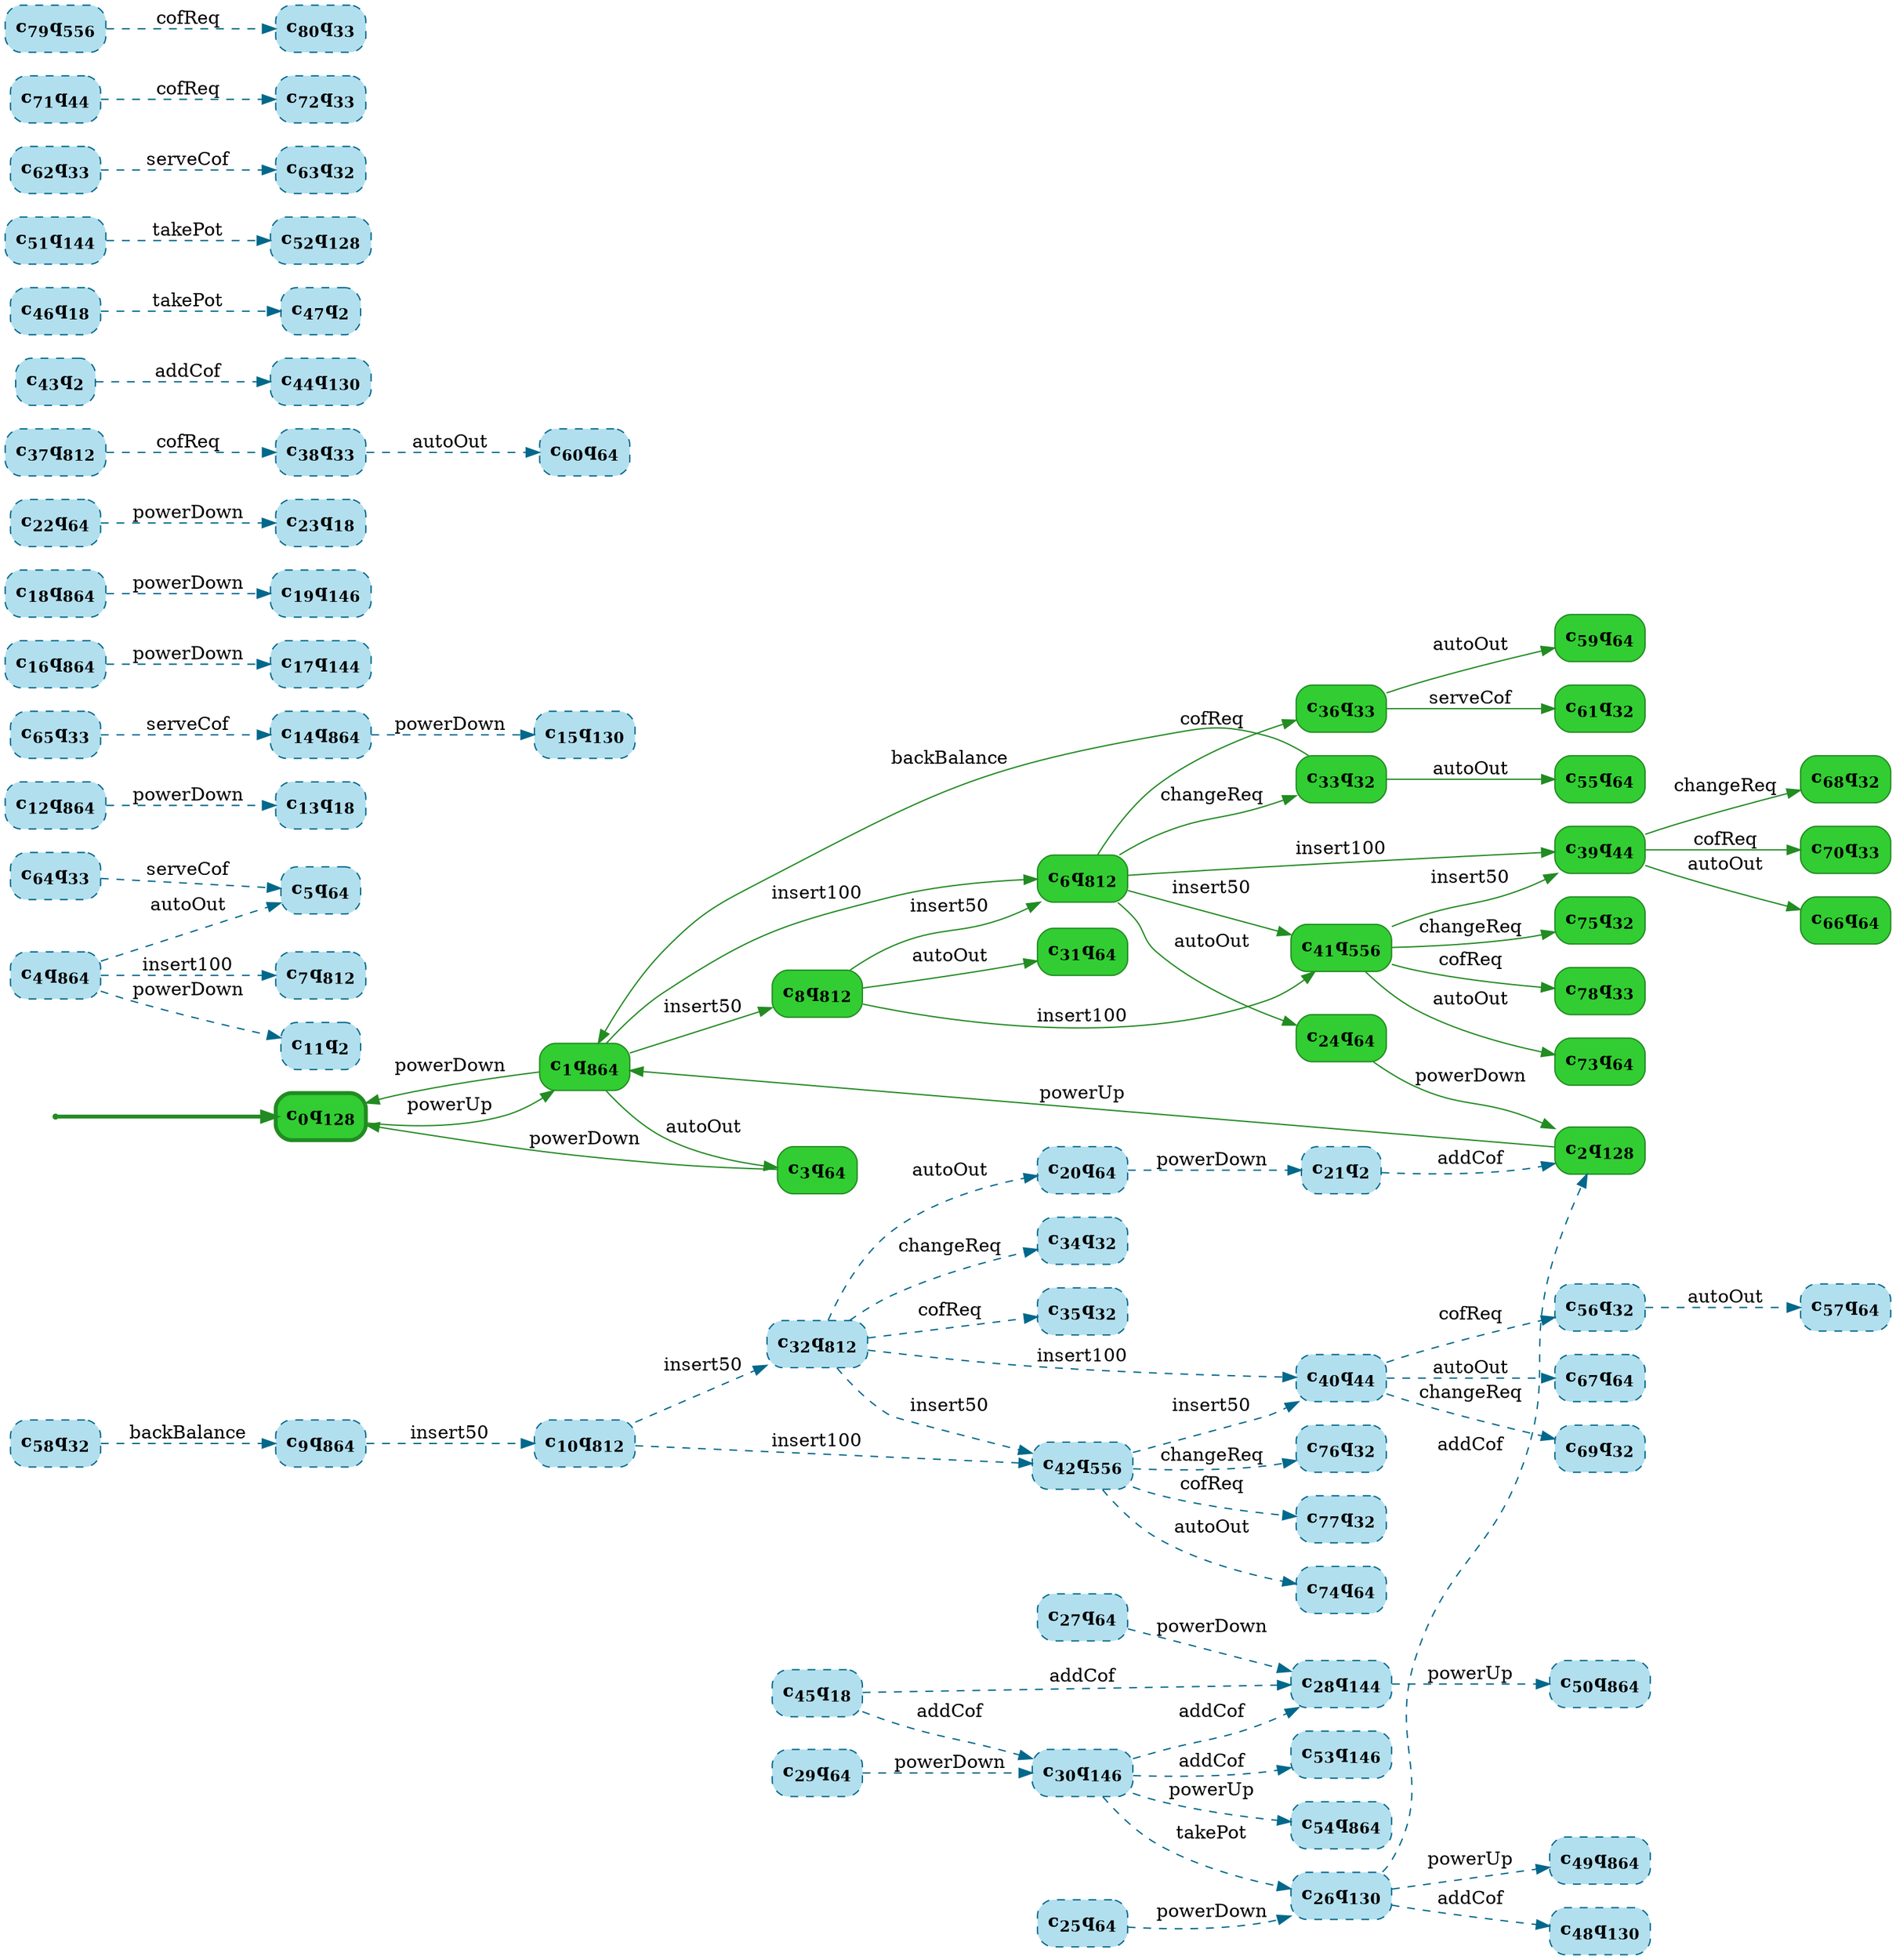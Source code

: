 digraph g {

	rankdir="LR"

	__invisible__[shape="point", color="forestgreen"]
	c0q128[label=<<b>c<sub>0</sub>q<sub>128</sub></b>>, shape="box", style="rounded, filled", fillcolor="limegreen", color="forestgreen", penwidth=3] // Initial
	c1q864[label=<<b>c<sub>1</sub>q<sub>864</sub></b>>, shape="box", style="rounded, filled", fillcolor="limegreen", color="forestgreen"]
	c3q64[label=<<b>c<sub>3</sub>q<sub>64</sub></b>>, shape="box", style="rounded, filled", fillcolor="limegreen", color="forestgreen"]
	c6q812[label=<<b>c<sub>6</sub>q<sub>812</sub></b>>, shape="box", style="rounded, filled", fillcolor="limegreen", color="forestgreen"]
	c24q64[label=<<b>c<sub>24</sub>q<sub>64</sub></b>>, shape="box", style="rounded, filled", fillcolor="limegreen", color="forestgreen"]
	c2q128[label=<<b>c<sub>2</sub>q<sub>128</sub></b>>, shape="box", style="rounded, filled", fillcolor="limegreen", color="forestgreen"]
	c33q32[label=<<b>c<sub>33</sub>q<sub>32</sub></b>>, shape="box", style="rounded, filled", fillcolor="limegreen", color="forestgreen"]
	c55q64[label=<<b>c<sub>55</sub>q<sub>64</sub></b>>, shape="box", style="rounded, filled", fillcolor="limegreen", color="forestgreen"]
	c36q33[label=<<b>c<sub>36</sub>q<sub>33</sub></b>>, shape="box", style="rounded, filled", fillcolor="limegreen", color="forestgreen"]
	c59q64[label=<<b>c<sub>59</sub>q<sub>64</sub></b>>, shape="box", style="rounded, filled", fillcolor="limegreen", color="forestgreen"]
	c61q32[label=<<b>c<sub>61</sub>q<sub>32</sub></b>>, shape="box", style="rounded, filled", fillcolor="limegreen", color="forestgreen"]
	c39q44[label=<<b>c<sub>39</sub>q<sub>44</sub></b>>, shape="box", style="rounded, filled", fillcolor="limegreen", color="forestgreen"]
	c66q64[label=<<b>c<sub>66</sub>q<sub>64</sub></b>>, shape="box", style="rounded, filled", fillcolor="limegreen", color="forestgreen"]
	c68q32[label=<<b>c<sub>68</sub>q<sub>32</sub></b>>, shape="box", style="rounded, filled", fillcolor="limegreen", color="forestgreen"]
	c70q33[label=<<b>c<sub>70</sub>q<sub>33</sub></b>>, shape="box", style="rounded, filled", fillcolor="limegreen", color="forestgreen"]
	c41q556[label=<<b>c<sub>41</sub>q<sub>556</sub></b>>, shape="box", style="rounded, filled", fillcolor="limegreen", color="forestgreen"]
	c73q64[label=<<b>c<sub>73</sub>q<sub>64</sub></b>>, shape="box", style="rounded, filled", fillcolor="limegreen", color="forestgreen"]
	c75q32[label=<<b>c<sub>75</sub>q<sub>32</sub></b>>, shape="box", style="rounded, filled", fillcolor="limegreen", color="forestgreen"]
	c78q33[label=<<b>c<sub>78</sub>q<sub>33</sub></b>>, shape="box", style="rounded, filled", fillcolor="limegreen", color="forestgreen"]
	c8q812[label=<<b>c<sub>8</sub>q<sub>812</sub></b>>, shape="box", style="rounded, filled", fillcolor="limegreen", color="forestgreen"]
	c31q64[label=<<b>c<sub>31</sub>q<sub>64</sub></b>>, shape="box", style="rounded, filled", fillcolor="limegreen", color="forestgreen"]
	c4q864[label=<<b>c<sub>4</sub>q<sub>864</sub></b>>, shape="box", style="rounded, filled, dashed", fillcolor="lightblue2", color="deepskyblue4"]
	c5q64[label=<<b>c<sub>5</sub>q<sub>64</sub></b>>, shape="box", style="rounded, filled, dashed", fillcolor="lightblue2", color="deepskyblue4"]
	c7q812[label=<<b>c<sub>7</sub>q<sub>812</sub></b>>, shape="box", style="rounded, filled, dashed", fillcolor="lightblue2", color="deepskyblue4"]
	c9q864[label=<<b>c<sub>9</sub>q<sub>864</sub></b>>, shape="box", style="rounded, filled, dashed", fillcolor="lightblue2", color="deepskyblue4"]
	c10q812[label=<<b>c<sub>10</sub>q<sub>812</sub></b>>, shape="box", style="rounded, filled, dashed", fillcolor="lightblue2", color="deepskyblue4"]
	c11q2[label=<<b>c<sub>11</sub>q<sub>2</sub></b>>, shape="box", style="rounded, filled, dashed", fillcolor="lightblue2", color="deepskyblue4"]
	c12q864[label=<<b>c<sub>12</sub>q<sub>864</sub></b>>, shape="box", style="rounded, filled, dashed", fillcolor="lightblue2", color="deepskyblue4"]
	c13q18[label=<<b>c<sub>13</sub>q<sub>18</sub></b>>, shape="box", style="rounded, filled, dashed", fillcolor="lightblue2", color="deepskyblue4"]
	c14q864[label=<<b>c<sub>14</sub>q<sub>864</sub></b>>, shape="box", style="rounded, filled, dashed", fillcolor="lightblue2", color="deepskyblue4"]
	c15q130[label=<<b>c<sub>15</sub>q<sub>130</sub></b>>, shape="box", style="rounded, filled, dashed", fillcolor="lightblue2", color="deepskyblue4"]
	c16q864[label=<<b>c<sub>16</sub>q<sub>864</sub></b>>, shape="box", style="rounded, filled, dashed", fillcolor="lightblue2", color="deepskyblue4"]
	c17q144[label=<<b>c<sub>17</sub>q<sub>144</sub></b>>, shape="box", style="rounded, filled, dashed", fillcolor="lightblue2", color="deepskyblue4"]
	c18q864[label=<<b>c<sub>18</sub>q<sub>864</sub></b>>, shape="box", style="rounded, filled, dashed", fillcolor="lightblue2", color="deepskyblue4"]
	c19q146[label=<<b>c<sub>19</sub>q<sub>146</sub></b>>, shape="box", style="rounded, filled, dashed", fillcolor="lightblue2", color="deepskyblue4"]
	c20q64[label=<<b>c<sub>20</sub>q<sub>64</sub></b>>, shape="box", style="rounded, filled, dashed", fillcolor="lightblue2", color="deepskyblue4"]
	c21q2[label=<<b>c<sub>21</sub>q<sub>2</sub></b>>, shape="box", style="rounded, filled, dashed", fillcolor="lightblue2", color="deepskyblue4"]
	c22q64[label=<<b>c<sub>22</sub>q<sub>64</sub></b>>, shape="box", style="rounded, filled, dashed", fillcolor="lightblue2", color="deepskyblue4"]
	c23q18[label=<<b>c<sub>23</sub>q<sub>18</sub></b>>, shape="box", style="rounded, filled, dashed", fillcolor="lightblue2", color="deepskyblue4"]
	c25q64[label=<<b>c<sub>25</sub>q<sub>64</sub></b>>, shape="box", style="rounded, filled, dashed", fillcolor="lightblue2", color="deepskyblue4"]
	c26q130[label=<<b>c<sub>26</sub>q<sub>130</sub></b>>, shape="box", style="rounded, filled, dashed", fillcolor="lightblue2", color="deepskyblue4"]
	c27q64[label=<<b>c<sub>27</sub>q<sub>64</sub></b>>, shape="box", style="rounded, filled, dashed", fillcolor="lightblue2", color="deepskyblue4"]
	c28q144[label=<<b>c<sub>28</sub>q<sub>144</sub></b>>, shape="box", style="rounded, filled, dashed", fillcolor="lightblue2", color="deepskyblue4"]
	c29q64[label=<<b>c<sub>29</sub>q<sub>64</sub></b>>, shape="box", style="rounded, filled, dashed", fillcolor="lightblue2", color="deepskyblue4"]
	c30q146[label=<<b>c<sub>30</sub>q<sub>146</sub></b>>, shape="box", style="rounded, filled, dashed", fillcolor="lightblue2", color="deepskyblue4"]
	c32q812[label=<<b>c<sub>32</sub>q<sub>812</sub></b>>, shape="box", style="rounded, filled, dashed", fillcolor="lightblue2", color="deepskyblue4"]
	c34q32[label=<<b>c<sub>34</sub>q<sub>32</sub></b>>, shape="box", style="rounded, filled, dashed", fillcolor="lightblue2", color="deepskyblue4"]
	c35q32[label=<<b>c<sub>35</sub>q<sub>32</sub></b>>, shape="box", style="rounded, filled, dashed", fillcolor="lightblue2", color="deepskyblue4"]
	c37q812[label=<<b>c<sub>37</sub>q<sub>812</sub></b>>, shape="box", style="rounded, filled, dashed", fillcolor="lightblue2", color="deepskyblue4"]
	c38q33[label=<<b>c<sub>38</sub>q<sub>33</sub></b>>, shape="box", style="rounded, filled, dashed", fillcolor="lightblue2", color="deepskyblue4"]
	c40q44[label=<<b>c<sub>40</sub>q<sub>44</sub></b>>, shape="box", style="rounded, filled, dashed", fillcolor="lightblue2", color="deepskyblue4"]
	c42q556[label=<<b>c<sub>42</sub>q<sub>556</sub></b>>, shape="box", style="rounded, filled, dashed", fillcolor="lightblue2", color="deepskyblue4"]
	c43q2[label=<<b>c<sub>43</sub>q<sub>2</sub></b>>, shape="box", style="rounded, filled, dashed", fillcolor="lightblue2", color="deepskyblue4"]
	c44q130[label=<<b>c<sub>44</sub>q<sub>130</sub></b>>, shape="box", style="rounded, filled, dashed", fillcolor="lightblue2", color="deepskyblue4"]
	c45q18[label=<<b>c<sub>45</sub>q<sub>18</sub></b>>, shape="box", style="rounded, filled, dashed", fillcolor="lightblue2", color="deepskyblue4"]
	c46q18[label=<<b>c<sub>46</sub>q<sub>18</sub></b>>, shape="box", style="rounded, filled, dashed", fillcolor="lightblue2", color="deepskyblue4"]
	c47q2[label=<<b>c<sub>47</sub>q<sub>2</sub></b>>, shape="box", style="rounded, filled, dashed", fillcolor="lightblue2", color="deepskyblue4"]
	c48q130[label=<<b>c<sub>48</sub>q<sub>130</sub></b>>, shape="box", style="rounded, filled, dashed", fillcolor="lightblue2", color="deepskyblue4"]
	c49q864[label=<<b>c<sub>49</sub>q<sub>864</sub></b>>, shape="box", style="rounded, filled, dashed", fillcolor="lightblue2", color="deepskyblue4"]
	c50q864[label=<<b>c<sub>50</sub>q<sub>864</sub></b>>, shape="box", style="rounded, filled, dashed", fillcolor="lightblue2", color="deepskyblue4"]
	c51q144[label=<<b>c<sub>51</sub>q<sub>144</sub></b>>, shape="box", style="rounded, filled, dashed", fillcolor="lightblue2", color="deepskyblue4"]
	c52q128[label=<<b>c<sub>52</sub>q<sub>128</sub></b>>, shape="box", style="rounded, filled, dashed", fillcolor="lightblue2", color="deepskyblue4"]
	c53q146[label=<<b>c<sub>53</sub>q<sub>146</sub></b>>, shape="box", style="rounded, filled, dashed", fillcolor="lightblue2", color="deepskyblue4"]
	c54q864[label=<<b>c<sub>54</sub>q<sub>864</sub></b>>, shape="box", style="rounded, filled, dashed", fillcolor="lightblue2", color="deepskyblue4"]
	c56q32[label=<<b>c<sub>56</sub>q<sub>32</sub></b>>, shape="box", style="rounded, filled, dashed", fillcolor="lightblue2", color="deepskyblue4"]
	c57q64[label=<<b>c<sub>57</sub>q<sub>64</sub></b>>, shape="box", style="rounded, filled, dashed", fillcolor="lightblue2", color="deepskyblue4"]
	c58q32[label=<<b>c<sub>58</sub>q<sub>32</sub></b>>, shape="box", style="rounded, filled, dashed", fillcolor="lightblue2", color="deepskyblue4"]
	c60q64[label=<<b>c<sub>60</sub>q<sub>64</sub></b>>, shape="box", style="rounded, filled, dashed", fillcolor="lightblue2", color="deepskyblue4"]
	c62q33[label=<<b>c<sub>62</sub>q<sub>33</sub></b>>, shape="box", style="rounded, filled, dashed", fillcolor="lightblue2", color="deepskyblue4"]
	c63q32[label=<<b>c<sub>63</sub>q<sub>32</sub></b>>, shape="box", style="rounded, filled, dashed", fillcolor="lightblue2", color="deepskyblue4"]
	c64q33[label=<<b>c<sub>64</sub>q<sub>33</sub></b>>, shape="box", style="rounded, filled, dashed", fillcolor="lightblue2", color="deepskyblue4"]
	c65q33[label=<<b>c<sub>65</sub>q<sub>33</sub></b>>, shape="box", style="rounded, filled, dashed", fillcolor="lightblue2", color="deepskyblue4"]
	c67q64[label=<<b>c<sub>67</sub>q<sub>64</sub></b>>, shape="box", style="rounded, filled, dashed", fillcolor="lightblue2", color="deepskyblue4"]
	c69q32[label=<<b>c<sub>69</sub>q<sub>32</sub></b>>, shape="box", style="rounded, filled, dashed", fillcolor="lightblue2", color="deepskyblue4"]
	c71q44[label=<<b>c<sub>71</sub>q<sub>44</sub></b>>, shape="box", style="rounded, filled, dashed", fillcolor="lightblue2", color="deepskyblue4"]
	c72q33[label=<<b>c<sub>72</sub>q<sub>33</sub></b>>, shape="box", style="rounded, filled, dashed", fillcolor="lightblue2", color="deepskyblue4"]
	c74q64[label=<<b>c<sub>74</sub>q<sub>64</sub></b>>, shape="box", style="rounded, filled, dashed", fillcolor="lightblue2", color="deepskyblue4"]
	c76q32[label=<<b>c<sub>76</sub>q<sub>32</sub></b>>, shape="box", style="rounded, filled, dashed", fillcolor="lightblue2", color="deepskyblue4"]
	c77q32[label=<<b>c<sub>77</sub>q<sub>32</sub></b>>, shape="box", style="rounded, filled, dashed", fillcolor="lightblue2", color="deepskyblue4"]
	c79q556[label=<<b>c<sub>79</sub>q<sub>556</sub></b>>, shape="box", style="rounded, filled, dashed", fillcolor="lightblue2", color="deepskyblue4"]
	c80q33[label=<<b>c<sub>80</sub>q<sub>33</sub></b>>, shape="box", style="rounded, filled, dashed", fillcolor="lightblue2", color="deepskyblue4"]

	__invisible__ -> c0q128[penwidth=3, color="forestgreen"]
	c0q128 -> c1q864[label=<powerUp>, color="forestgreen"]
	c1q864 -> c3q64[label=<autoOut>, color="forestgreen"]
	c3q64 -> c0q128[label=<powerDown>, color="forestgreen"]
	c1q864 -> c6q812[label=<insert100>, color="forestgreen"]
	c6q812 -> c24q64[label=<autoOut>, color="forestgreen"]
	c24q64 -> c2q128[label=<powerDown>, color="forestgreen"]
	c2q128 -> c1q864[label=<powerUp>, color="forestgreen"]
	c6q812 -> c33q32[label=<changeReq>, color="forestgreen"]
	c33q32 -> c55q64[label=<autoOut>, color="forestgreen"]
	c33q32 -> c1q864[label=<backBalance>, color="forestgreen"]
	c6q812 -> c36q33[label=<cofReq>, color="forestgreen"]
	c36q33 -> c59q64[label=<autoOut>, color="forestgreen"]
	c36q33 -> c61q32[label=<serveCof>, color="forestgreen"]
	c6q812 -> c39q44[label=<insert100>, color="forestgreen"]
	c39q44 -> c66q64[label=<autoOut>, color="forestgreen"]
	c39q44 -> c68q32[label=<changeReq>, color="forestgreen"]
	c39q44 -> c70q33[label=<cofReq>, color="forestgreen"]
	c6q812 -> c41q556[label=<insert50>, color="forestgreen"]
	c41q556 -> c73q64[label=<autoOut>, color="forestgreen"]
	c41q556 -> c75q32[label=<changeReq>, color="forestgreen"]
	c41q556 -> c78q33[label=<cofReq>, color="forestgreen"]
	c41q556 -> c39q44[label=<insert50>, color="forestgreen"]
	c1q864 -> c8q812[label=<insert50>, color="forestgreen"]
	c8q812 -> c31q64[label=<autoOut>, color="forestgreen"]
	c8q812 -> c41q556[label=<insert100>, color="forestgreen"]
	c8q812 -> c6q812[label=<insert50>, color="forestgreen"]
	c1q864 -> c0q128[label=<powerDown>, color="forestgreen"]
	c4q864 -> c5q64[label=<autoOut>, color="deepskyblue4", style="dashed"]
	c4q864 -> c7q812[label=<insert100>, color="deepskyblue4", style="dashed"]
	c9q864 -> c10q812[label=<insert50>, color="deepskyblue4", style="dashed"]
	c4q864 -> c11q2[label=<powerDown>, color="deepskyblue4", style="dashed"]
	c12q864 -> c13q18[label=<powerDown>, color="deepskyblue4", style="dashed"]
	c14q864 -> c15q130[label=<powerDown>, color="deepskyblue4", style="dashed"]
	c16q864 -> c17q144[label=<powerDown>, color="deepskyblue4", style="dashed"]
	c18q864 -> c19q146[label=<powerDown>, color="deepskyblue4", style="dashed"]
	c20q64 -> c21q2[label=<powerDown>, color="deepskyblue4", style="dashed"]
	c22q64 -> c23q18[label=<powerDown>, color="deepskyblue4", style="dashed"]
	c25q64 -> c26q130[label=<powerDown>, color="deepskyblue4", style="dashed"]
	c27q64 -> c28q144[label=<powerDown>, color="deepskyblue4", style="dashed"]
	c29q64 -> c30q146[label=<powerDown>, color="deepskyblue4", style="dashed"]
	c32q812 -> c20q64[label=<autoOut>, color="deepskyblue4", style="dashed"]
	c32q812 -> c34q32[label=<changeReq>, color="deepskyblue4", style="dashed"]
	c32q812 -> c35q32[label=<cofReq>, color="deepskyblue4", style="dashed"]
	c37q812 -> c38q33[label=<cofReq>, color="deepskyblue4", style="dashed"]
	c32q812 -> c40q44[label=<insert100>, color="deepskyblue4", style="dashed"]
	c10q812 -> c42q556[label=<insert100>, color="deepskyblue4", style="dashed"]
	c10q812 -> c32q812[label=<insert50>, color="deepskyblue4", style="dashed"]
	c32q812 -> c42q556[label=<insert50>, color="deepskyblue4", style="dashed"]
	c21q2 -> c2q128[label=<addCof>, color="deepskyblue4", style="dashed"]
	c43q2 -> c44q130[label=<addCof>, color="deepskyblue4", style="dashed"]
	c45q18 -> c28q144[label=<addCof>, color="deepskyblue4", style="dashed"]
	c45q18 -> c30q146[label=<addCof>, color="deepskyblue4", style="dashed"]
	c46q18 -> c47q2[label=<takePot>, color="deepskyblue4", style="dashed"]
	c26q130 -> c48q130[label=<addCof>, color="deepskyblue4", style="dashed"]
	c26q130 -> c2q128[label=<addCof>, color="deepskyblue4", style="dashed"]
	c26q130 -> c49q864[label=<powerUp>, color="deepskyblue4", style="dashed"]
	c28q144 -> c50q864[label=<powerUp>, color="deepskyblue4", style="dashed"]
	c51q144 -> c52q128[label=<takePot>, color="deepskyblue4", style="dashed"]
	c30q146 -> c53q146[label=<addCof>, color="deepskyblue4", style="dashed"]
	c30q146 -> c28q144[label=<addCof>, color="deepskyblue4", style="dashed"]
	c30q146 -> c54q864[label=<powerUp>, color="deepskyblue4", style="dashed"]
	c30q146 -> c26q130[label=<takePot>, color="deepskyblue4", style="dashed"]
	c56q32 -> c57q64[label=<autoOut>, color="deepskyblue4", style="dashed"]
	c58q32 -> c9q864[label=<backBalance>, color="deepskyblue4", style="dashed"]
	c38q33 -> c60q64[label=<autoOut>, color="deepskyblue4", style="dashed"]
	c62q33 -> c63q32[label=<serveCof>, color="deepskyblue4", style="dashed"]
	c64q33 -> c5q64[label=<serveCof>, color="deepskyblue4", style="dashed"]
	c65q33 -> c14q864[label=<serveCof>, color="deepskyblue4", style="dashed"]
	c40q44 -> c67q64[label=<autoOut>, color="deepskyblue4", style="dashed"]
	c40q44 -> c69q32[label=<changeReq>, color="deepskyblue4", style="dashed"]
	c40q44 -> c56q32[label=<cofReq>, color="deepskyblue4", style="dashed"]
	c71q44 -> c72q33[label=<cofReq>, color="deepskyblue4", style="dashed"]
	c42q556 -> c74q64[label=<autoOut>, color="deepskyblue4", style="dashed"]
	c42q556 -> c76q32[label=<changeReq>, color="deepskyblue4", style="dashed"]
	c42q556 -> c77q32[label=<cofReq>, color="deepskyblue4", style="dashed"]
	c79q556 -> c80q33[label=<cofReq>, color="deepskyblue4", style="dashed"]
	c42q556 -> c40q44[label=<insert50>, color="deepskyblue4", style="dashed"]

}
